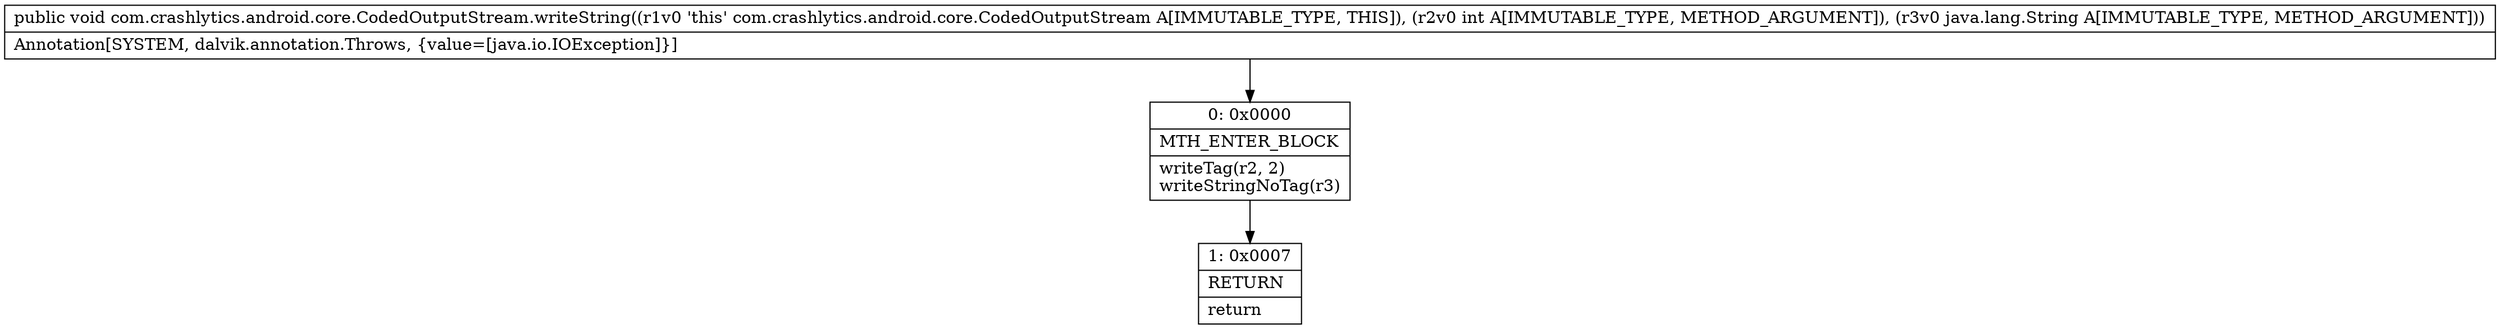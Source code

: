 digraph "CFG forcom.crashlytics.android.core.CodedOutputStream.writeString(ILjava\/lang\/String;)V" {
Node_0 [shape=record,label="{0\:\ 0x0000|MTH_ENTER_BLOCK\l|writeTag(r2, 2)\lwriteStringNoTag(r3)\l}"];
Node_1 [shape=record,label="{1\:\ 0x0007|RETURN\l|return\l}"];
MethodNode[shape=record,label="{public void com.crashlytics.android.core.CodedOutputStream.writeString((r1v0 'this' com.crashlytics.android.core.CodedOutputStream A[IMMUTABLE_TYPE, THIS]), (r2v0 int A[IMMUTABLE_TYPE, METHOD_ARGUMENT]), (r3v0 java.lang.String A[IMMUTABLE_TYPE, METHOD_ARGUMENT]))  | Annotation[SYSTEM, dalvik.annotation.Throws, \{value=[java.io.IOException]\}]\l}"];
MethodNode -> Node_0;
Node_0 -> Node_1;
}

